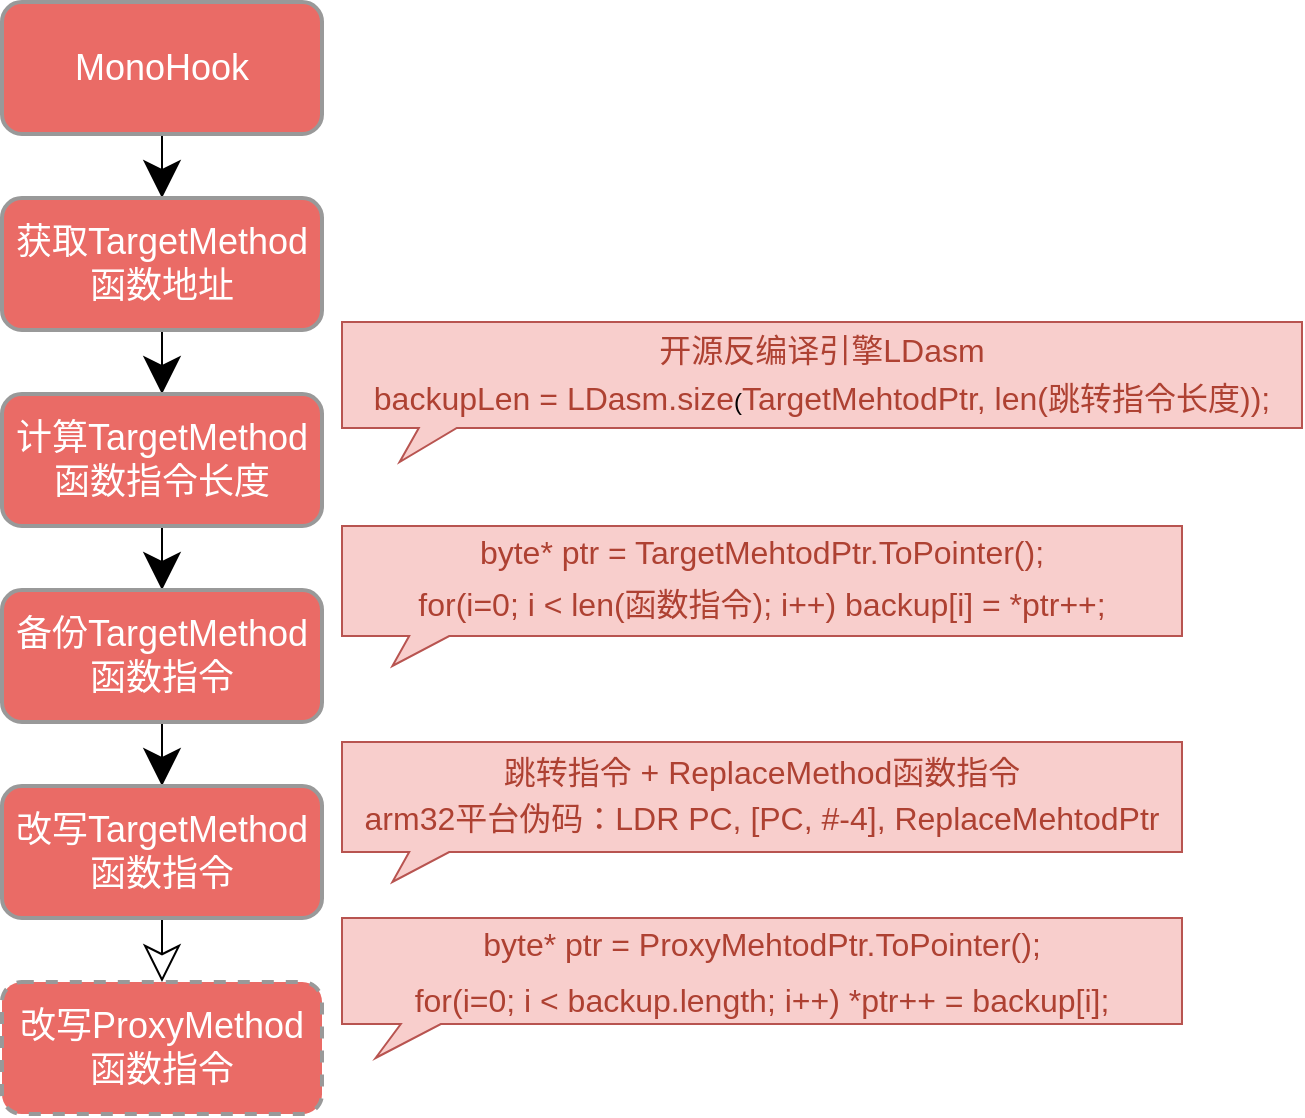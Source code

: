 <mxfile version="12.8.2" type="github">
  <diagram id="-Knro7iIvr_-B3o6s4ao" name="第 1 页">
    <mxGraphModel dx="1403" dy="726" grid="1" gridSize="10" guides="1" tooltips="1" connect="1" arrows="1" fold="1" page="1" pageScale="1" pageWidth="827" pageHeight="1169" math="0" shadow="0">
      <root>
        <mxCell id="0" />
        <mxCell id="1" parent="0" />
        <mxCell id="ZxJP3PbZOqRX26u-WClF-28" style="edgeStyle=orthogonalEdgeStyle;rounded=0;comic=0;jumpStyle=none;jumpSize=16;orthogonalLoop=1;jettySize=auto;html=1;exitX=0.5;exitY=1;exitDx=0;exitDy=0;entryX=0.5;entryY=0;entryDx=0;entryDy=0;shadow=0;startSize=9;endArrow=classic;endFill=1;endSize=16;" parent="1" source="ZxJP3PbZOqRX26u-WClF-14" target="ZxJP3PbZOqRX26u-WClF-15" edge="1">
          <mxGeometry relative="1" as="geometry" />
        </mxCell>
        <mxCell id="ZxJP3PbZOqRX26u-WClF-14" value="&lt;font color=&quot;#ffffff&quot;&gt;&lt;font style=&quot;font-size: 18px&quot;&gt;MonoHook&lt;/font&gt;&lt;br&gt;&lt;/font&gt;" style="rounded=1;whiteSpace=wrap;html=1;fillColor=#EA6B66;strokeColor=#999999;strokeWidth=2;shadow=0;" parent="1" vertex="1">
          <mxGeometry x="30" y="930" width="160" height="66" as="geometry" />
        </mxCell>
        <mxCell id="ZxJP3PbZOqRX26u-WClF-29" style="edgeStyle=orthogonalEdgeStyle;rounded=0;comic=0;jumpStyle=none;jumpSize=16;orthogonalLoop=1;jettySize=auto;html=1;exitX=0.5;exitY=1;exitDx=0;exitDy=0;entryX=0.5;entryY=0;entryDx=0;entryDy=0;shadow=0;startSize=9;endArrow=classic;endFill=1;endSize=16;" parent="1" source="ZxJP3PbZOqRX26u-WClF-15" target="ZxJP3PbZOqRX26u-WClF-16" edge="1">
          <mxGeometry relative="1" as="geometry" />
        </mxCell>
        <mxCell id="ZxJP3PbZOqRX26u-WClF-15" value="&lt;span style=&quot;color: rgb(255 , 255 , 255) ; font-size: 18px&quot;&gt;获取&lt;/span&gt;&lt;font color=&quot;#ffffff&quot;&gt;&lt;font style=&quot;font-size: 18px&quot;&gt;TargetMethod&lt;br&gt;函数地址&lt;/font&gt;&lt;br&gt;&lt;/font&gt;" style="rounded=1;whiteSpace=wrap;html=1;fillColor=#EA6B66;strokeColor=#999999;strokeWidth=2;" parent="1" vertex="1">
          <mxGeometry x="30" y="1028" width="160" height="66" as="geometry" />
        </mxCell>
        <mxCell id="ZxJP3PbZOqRX26u-WClF-30" style="edgeStyle=orthogonalEdgeStyle;rounded=0;comic=0;jumpStyle=none;jumpSize=16;orthogonalLoop=1;jettySize=auto;html=1;exitX=0.5;exitY=1;exitDx=0;exitDy=0;entryX=0.5;entryY=0;entryDx=0;entryDy=0;shadow=0;startSize=9;endArrow=classic;endFill=1;endSize=16;" parent="1" source="ZxJP3PbZOqRX26u-WClF-16" target="ZxJP3PbZOqRX26u-WClF-18" edge="1">
          <mxGeometry relative="1" as="geometry" />
        </mxCell>
        <mxCell id="ZxJP3PbZOqRX26u-WClF-16" value="&lt;span style=&quot;color: rgb(255 , 255 , 255) ; font-size: 18px&quot;&gt;计算&lt;/span&gt;&lt;span style=&quot;color: rgb(255 , 255 , 255) ; font-size: 18px&quot;&gt;TargetMethod函数&lt;/span&gt;&lt;span style=&quot;color: rgb(255 , 255 , 255) ; font-size: 18px&quot;&gt;指令长度&lt;/span&gt;&lt;font color=&quot;#ffffff&quot;&gt;&lt;br&gt;&lt;/font&gt;" style="rounded=1;whiteSpace=wrap;html=1;fillColor=#EA6B66;strokeColor=#999999;strokeWidth=2;" parent="1" vertex="1">
          <mxGeometry x="30" y="1126" width="160" height="66" as="geometry" />
        </mxCell>
        <mxCell id="ZxJP3PbZOqRX26u-WClF-17" value="&lt;p style=&quot;line-height: 180%&quot;&gt;&lt;font color=&quot;#ae4132&quot;&gt;&lt;span style=&quot;font-size: 16px&quot;&gt;开源反编译引擎LDasm&lt;br&gt;&lt;/span&gt;&lt;/font&gt;&lt;span style=&quot;color: rgb(174 , 65 , 50) ; font-size: 16px&quot;&gt;backupL&lt;/span&gt;&lt;span style=&quot;color: rgb(174 , 65 , 50) ; font-size: 16px&quot;&gt;en = LDasm.size&lt;/span&gt;&lt;span&gt;(&lt;/span&gt;&lt;span style=&quot;color: rgb(174 , 65 , 50) ; font-size: 16px&quot;&gt;TargetMehtodPtr, len(跳转指令长度));&lt;/span&gt;&lt;/p&gt;" style="shape=callout;whiteSpace=wrap;html=1;perimeter=calloutPerimeter;fillColor=#f8cecc;strokeColor=#b85450;size=17;position=0.08;position2=0.06;base=19;" parent="1" vertex="1">
          <mxGeometry x="200" y="1090" width="480" height="70" as="geometry" />
        </mxCell>
        <mxCell id="ZxJP3PbZOqRX26u-WClF-31" style="edgeStyle=orthogonalEdgeStyle;rounded=0;comic=0;jumpStyle=none;jumpSize=16;orthogonalLoop=1;jettySize=auto;html=1;exitX=0.5;exitY=1;exitDx=0;exitDy=0;entryX=0.5;entryY=0;entryDx=0;entryDy=0;shadow=0;startSize=9;endArrow=classic;endFill=1;endSize=16;" parent="1" source="ZxJP3PbZOqRX26u-WClF-18" target="ZxJP3PbZOqRX26u-WClF-19" edge="1">
          <mxGeometry relative="1" as="geometry" />
        </mxCell>
        <mxCell id="ZxJP3PbZOqRX26u-WClF-18" value="&lt;font color=&quot;#ffffff&quot;&gt;&lt;span style=&quot;font-size: 18px&quot;&gt;备份TargetMethod函数指令&lt;/span&gt;&lt;br&gt;&lt;/font&gt;" style="rounded=1;whiteSpace=wrap;html=1;fillColor=#EA6B66;strokeColor=#999999;strokeWidth=2;" parent="1" vertex="1">
          <mxGeometry x="30" y="1224" width="160" height="66" as="geometry" />
        </mxCell>
        <mxCell id="ZxJP3PbZOqRX26u-WClF-22" style="edgeStyle=orthogonalEdgeStyle;orthogonalLoop=1;jettySize=auto;html=1;exitX=0.5;exitY=1;exitDx=0;exitDy=0;entryX=0.5;entryY=0;entryDx=0;entryDy=0;endArrow=classic;endFill=0;rounded=0;startSize=9;endSize=16;jumpStyle=none;comic=0;shadow=0;jumpSize=16;" parent="1" source="ZxJP3PbZOqRX26u-WClF-19" target="ZxJP3PbZOqRX26u-WClF-21" edge="1">
          <mxGeometry relative="1" as="geometry" />
        </mxCell>
        <mxCell id="ZxJP3PbZOqRX26u-WClF-19" value="&lt;font color=&quot;#ffffff&quot;&gt;&lt;span style=&quot;font-size: 18px&quot;&gt;改写TargetMethod函数指令&lt;/span&gt;&lt;br&gt;&lt;/font&gt;" style="rounded=1;whiteSpace=wrap;html=1;fillColor=#EA6B66;strokeColor=#999999;strokeWidth=2;" parent="1" vertex="1">
          <mxGeometry x="30" y="1322" width="160" height="66" as="geometry" />
        </mxCell>
        <mxCell id="ZxJP3PbZOqRX26u-WClF-20" value="&lt;p style=&quot;line-height: 110%&quot;&gt;&lt;font color=&quot;#ae4132&quot;&gt;&lt;span style=&quot;font-size: 16px&quot;&gt;&lt;br&gt;&lt;/span&gt;&lt;/font&gt;&lt;/p&gt;&lt;p style=&quot;line-height: 180%&quot;&gt;&lt;font color=&quot;#ae4132&quot;&gt;&lt;span style=&quot;font-size: 16px&quot;&gt;跳转指令 + ReplaceMethod函数指令&lt;br&gt;arm32平台伪码：LDR PC, [PC, #-4], ReplaceMehtodPtr&lt;/span&gt;&lt;/font&gt;&lt;font color=&quot;#ae4132&quot;&gt;&lt;span style=&quot;font-size: 16px&quot;&gt;&lt;br&gt;&lt;/span&gt;&lt;/font&gt;&lt;span style=&quot;color: rgba(0 , 0 , 0 , 0) ; font-family: monospace ; font-size: 0px ; white-space: nowrap&quot;&gt;%3CmxGrhModel%3E%3Croot%3E%3CmxCell%20id%3D%220%22%2F%3E%3CmxCell%20id%3D%221%22%20parent%3D%220%22%2F%3E%3CmxCell%20id%3D%222%22%20value%3D%22%26lt%3Bfont%20color%3D%26quot%3B%23ae4132%26quot%3B%26gt%3B%26lt%3Bspan%20style%3D%26quot%3Bfont-size%3A%2016px%26quot%3B%26gt%3B%E5%BC%80%E6%BA%90%E5%8F%8D%E7%BC%96%E8%AF%91%E5%BC%95%E6%93%8ELDasm%26lt%3B%2Fspan%26gt%3B%26lt%3B%2Ffont%26gt%3B%22%20style%3D%22shape%3Dcallout%3BwhiteSpace%3Dwrap%3Bhtml%3D1%3Bperimeter%3DcalloutPerimeter%3BfillColor%3D%23f8cecc%3BstrokeColor%3D%23b85450%3Bsize%3D14%3Bposition%3D0.5%3B%22%20vertex%3D%221%22%20parent%3D%221%22%3E%3CmxGeometry%20x%3D%22420%22%20y%3D%22890%22%20width%3D%22160%22%20height%3D%2260%22%20as%3D%22geometry%22%2F%3E%3C%2FmxCell%3E%3C%2Froot%3E%3C%2FmxGraphModel%3E&lt;/span&gt;&lt;font color=&quot;#ae4132&quot;&gt;&lt;span style=&quot;font-size: 16px&quot;&gt;&lt;br&gt;&lt;/span&gt;&lt;/font&gt;&lt;/p&gt;" style="shape=callout;whiteSpace=wrap;html=1;perimeter=calloutPerimeter;fillColor=#f8cecc;strokeColor=#b85450;size=15;position=0.08;position2=0.06;" parent="1" vertex="1">
          <mxGeometry x="200" y="1300" width="420" height="70" as="geometry" />
        </mxCell>
        <mxCell id="ZxJP3PbZOqRX26u-WClF-21" value="&lt;font color=&quot;#ffffff&quot;&gt;&lt;span style=&quot;font-size: 18px&quot;&gt;改写ProxyMethod&lt;br&gt;函数指令&lt;/span&gt;&lt;br&gt;&lt;/font&gt;" style="rounded=1;whiteSpace=wrap;html=1;fillColor=#EA6B66;strokeColor=#999999;dashed=1;shadow=0;strokeWidth=2;comic=0;" parent="1" vertex="1">
          <mxGeometry x="30" y="1420" width="160" height="66" as="geometry" />
        </mxCell>
        <mxCell id="ZxJP3PbZOqRX26u-WClF-23" value="&lt;p style=&quot;line-height: 0%&quot;&gt;&lt;span style=&quot;color: rgb(174 , 65 , 50) ; font-size: 16px&quot;&gt;&lt;br&gt;&lt;/span&gt;&lt;/p&gt;&lt;p style=&quot;line-height: 70%&quot;&gt;&lt;span style=&quot;color: rgb(174 , 65 , 50) ; font-size: 16px&quot;&gt;byte* ptr = ProxyMehtodPtr.ToPointer();&lt;/span&gt;&lt;br&gt;&lt;/p&gt;&lt;span style=&quot;color: rgb(174 , 65 , 50) ; font-size: 16px&quot;&gt;for(i=0; i &amp;lt; backup.length; i++) *ptr++ = backup[i];&lt;br&gt;&lt;br&gt;&lt;/span&gt;" style="shape=callout;whiteSpace=wrap;html=1;perimeter=calloutPerimeter;fillColor=#f8cecc;strokeColor=#b85450;size=17;position=0.07;position2=0.04;rotation=0;" parent="1" vertex="1">
          <mxGeometry x="200" y="1388" width="420" height="70" as="geometry" />
        </mxCell>
        <mxCell id="ZxJP3PbZOqRX26u-WClF-26" value="&lt;p style=&quot;line-height: 90%&quot;&gt;&lt;span style=&quot;color: rgb(174 , 65 , 50) ; font-size: 16px&quot;&gt;byte* ptr = TargetMehtodPtr.ToPointer();&lt;/span&gt;&lt;br&gt;&lt;/p&gt;&lt;p style=&quot;line-height: 110%&quot;&gt;&lt;span style=&quot;color: rgb(174 , 65 , 50) ; font-size: 16px&quot;&gt;for(i=0; i &amp;lt; len(函数指令); i++) backup[i] = *ptr++;&lt;/span&gt;&lt;/p&gt;" style="shape=callout;whiteSpace=wrap;html=1;perimeter=calloutPerimeter;fillColor=#f8cecc;strokeColor=#b85450;size=15;position=0.08;position2=0.06;" parent="1" vertex="1">
          <mxGeometry x="200" y="1192" width="420" height="70" as="geometry" />
        </mxCell>
      </root>
    </mxGraphModel>
  </diagram>
</mxfile>
